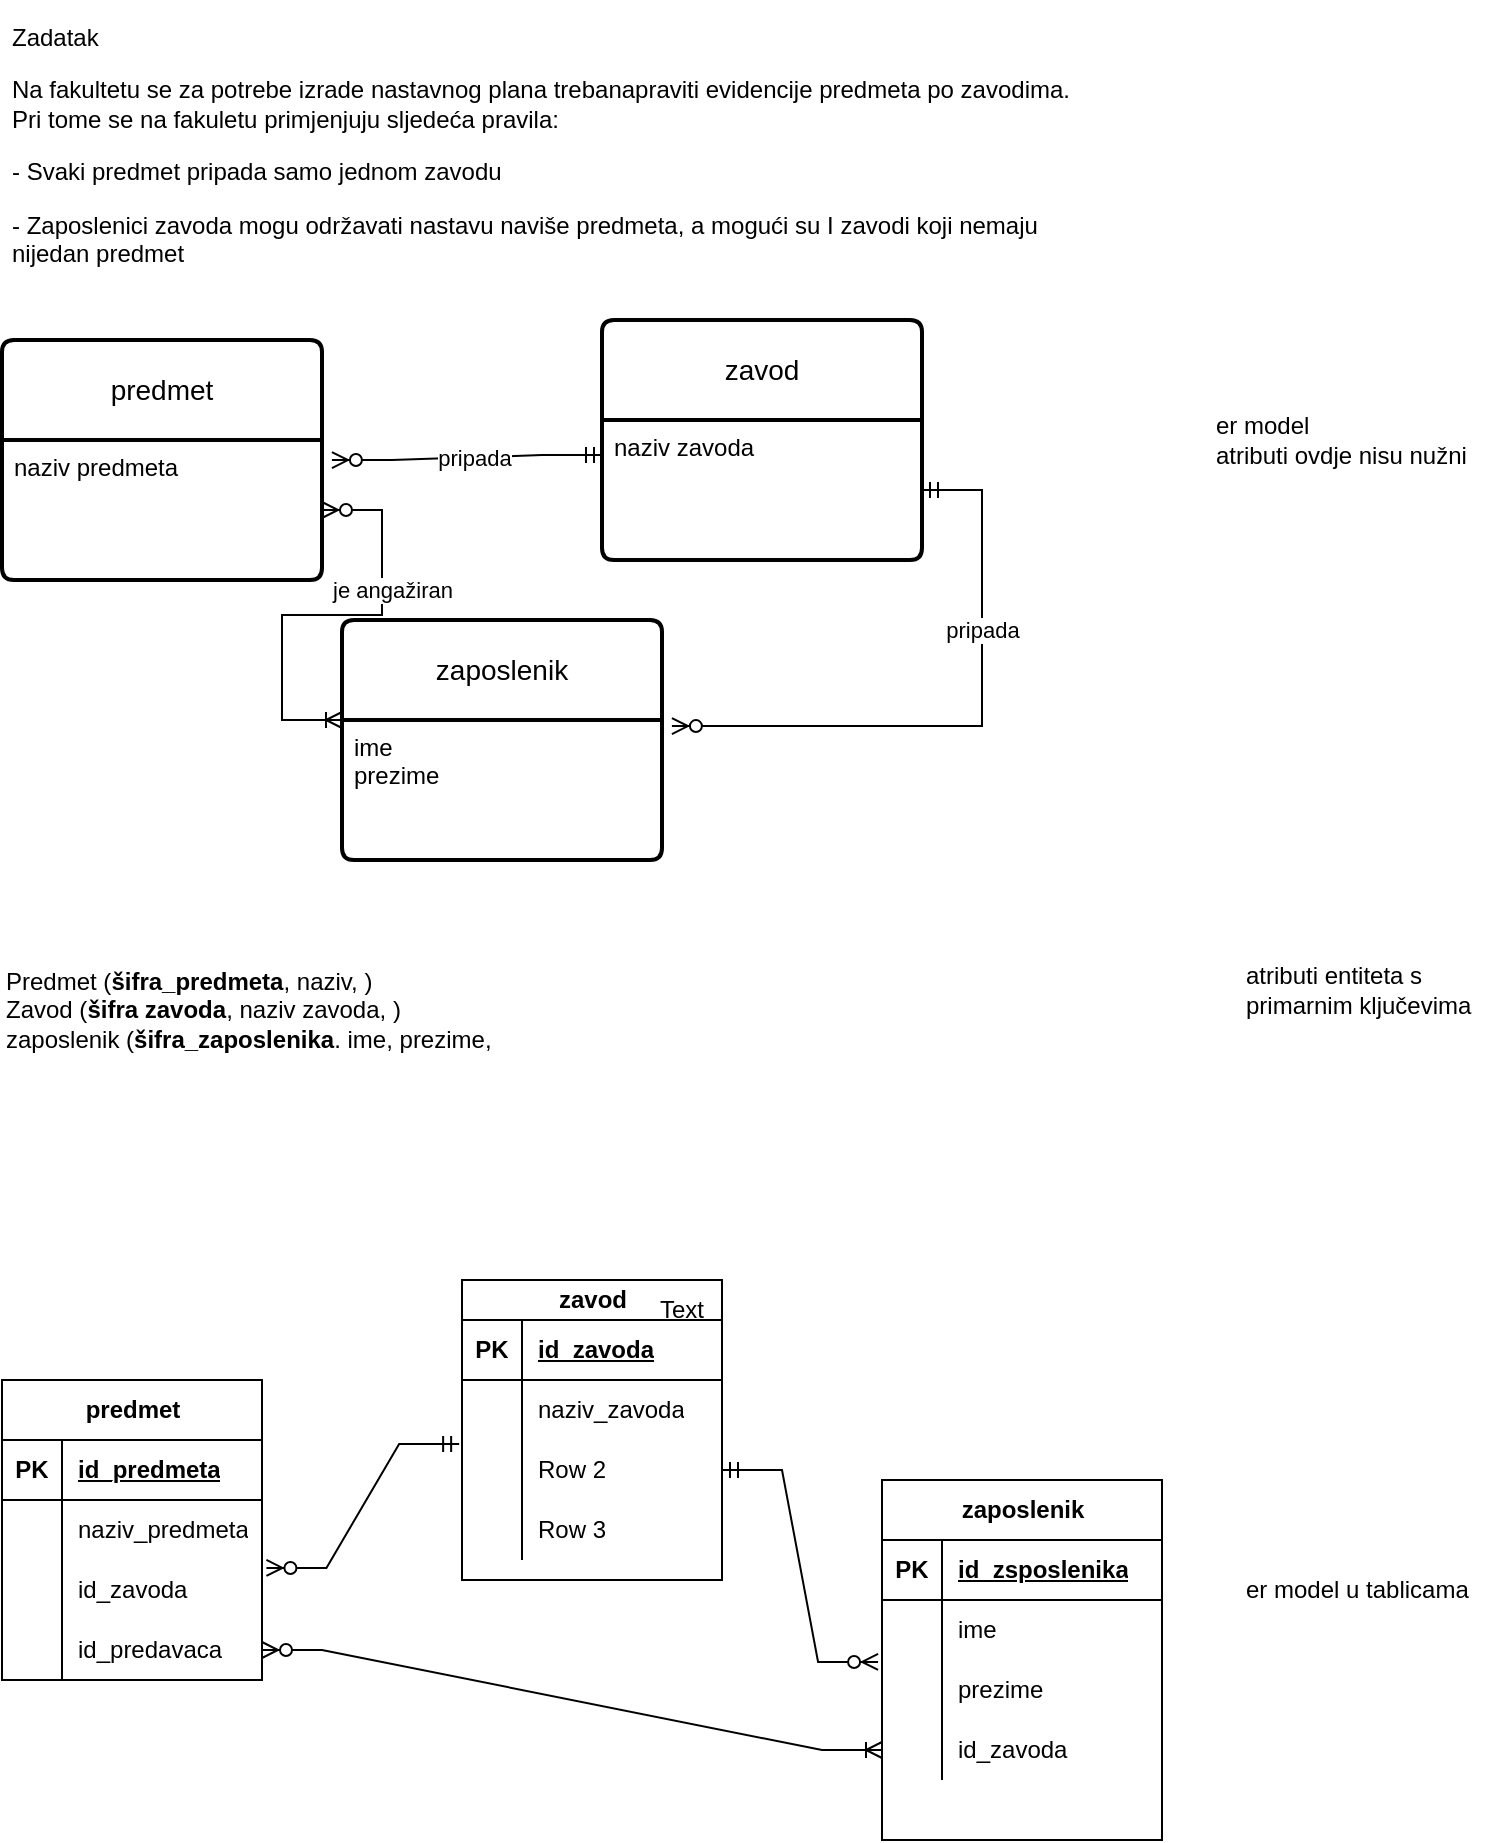 <mxfile version="22.1.3" type="github">
  <diagram id="R2lEEEUBdFMjLlhIrx00" name="Page-1">
    <mxGraphModel dx="794" dy="726" grid="1" gridSize="10" guides="1" tooltips="1" connect="1" arrows="1" fold="1" page="1" pageScale="1" pageWidth="850" pageHeight="1100" math="0" shadow="0" extFonts="Permanent Marker^https://fonts.googleapis.com/css?family=Permanent+Marker">
      <root>
        <mxCell id="0" />
        <mxCell id="1" parent="0" />
        <mxCell id="dmmKsYoDbnQFE4DkvY4d-1" value="&lt;p&gt;Zadatak&lt;/p&gt;&lt;p&gt;&lt;/p&gt;&lt;p&gt;Na fakultetu se za potrebe izrade nastavnog plana trebanapraviti evidencije predmeta po zavodima. Pri tome se na fakuletu primjenjuju sljedeća pravila:&lt;/p&gt;&lt;p&gt;- Svaki predmet pripada samo jednom zavodu&lt;/p&gt;&lt;p&gt;&lt;span&gt;- Zaposlenici zavoda mogu održavati nastavu naviše predmeta, a mogući su I zavodi koji nemaju nijedan predmet &lt;/span&gt;&lt;/p&gt;" style="text;html=1;strokeColor=none;fillColor=none;spacing=5;spacingTop=-20;whiteSpace=wrap;overflow=hidden;rounded=0;" parent="1" vertex="1">
          <mxGeometry x="70" y="10" width="550" height="130" as="geometry" />
        </mxCell>
        <mxCell id="z9GFBWPs9FZDL85HpxyQ-1" value="zavod" style="shape=table;startSize=20;container=1;collapsible=1;childLayout=tableLayout;fixedRows=1;rowLines=0;fontStyle=1;align=center;resizeLast=1;html=1;" parent="1" vertex="1">
          <mxGeometry x="300" y="640" width="130" height="150" as="geometry" />
        </mxCell>
        <mxCell id="z9GFBWPs9FZDL85HpxyQ-2" value="" style="shape=tableRow;horizontal=0;startSize=0;swimlaneHead=0;swimlaneBody=0;fillColor=none;collapsible=0;dropTarget=0;points=[[0,0.5],[1,0.5]];portConstraint=eastwest;top=0;left=0;right=0;bottom=1;" parent="z9GFBWPs9FZDL85HpxyQ-1" vertex="1">
          <mxGeometry y="20" width="130" height="30" as="geometry" />
        </mxCell>
        <mxCell id="z9GFBWPs9FZDL85HpxyQ-3" value="PK" style="shape=partialRectangle;connectable=0;fillColor=none;top=0;left=0;bottom=0;right=0;fontStyle=1;overflow=hidden;whiteSpace=wrap;html=1;" parent="z9GFBWPs9FZDL85HpxyQ-2" vertex="1">
          <mxGeometry width="30" height="30" as="geometry">
            <mxRectangle width="30" height="30" as="alternateBounds" />
          </mxGeometry>
        </mxCell>
        <mxCell id="z9GFBWPs9FZDL85HpxyQ-4" value="id_zavoda" style="shape=partialRectangle;connectable=0;fillColor=none;top=0;left=0;bottom=0;right=0;align=left;spacingLeft=6;fontStyle=5;overflow=hidden;whiteSpace=wrap;html=1;" parent="z9GFBWPs9FZDL85HpxyQ-2" vertex="1">
          <mxGeometry x="30" width="100" height="30" as="geometry">
            <mxRectangle width="100" height="30" as="alternateBounds" />
          </mxGeometry>
        </mxCell>
        <mxCell id="z9GFBWPs9FZDL85HpxyQ-5" value="" style="shape=tableRow;horizontal=0;startSize=0;swimlaneHead=0;swimlaneBody=0;fillColor=none;collapsible=0;dropTarget=0;points=[[0,0.5],[1,0.5]];portConstraint=eastwest;top=0;left=0;right=0;bottom=0;" parent="z9GFBWPs9FZDL85HpxyQ-1" vertex="1">
          <mxGeometry y="50" width="130" height="30" as="geometry" />
        </mxCell>
        <mxCell id="z9GFBWPs9FZDL85HpxyQ-6" value="" style="shape=partialRectangle;connectable=0;fillColor=none;top=0;left=0;bottom=0;right=0;editable=1;overflow=hidden;whiteSpace=wrap;html=1;" parent="z9GFBWPs9FZDL85HpxyQ-5" vertex="1">
          <mxGeometry width="30" height="30" as="geometry">
            <mxRectangle width="30" height="30" as="alternateBounds" />
          </mxGeometry>
        </mxCell>
        <mxCell id="z9GFBWPs9FZDL85HpxyQ-7" value="naziv_zavoda" style="shape=partialRectangle;connectable=0;fillColor=none;top=0;left=0;bottom=0;right=0;align=left;spacingLeft=6;overflow=hidden;whiteSpace=wrap;html=1;" parent="z9GFBWPs9FZDL85HpxyQ-5" vertex="1">
          <mxGeometry x="30" width="100" height="30" as="geometry">
            <mxRectangle width="100" height="30" as="alternateBounds" />
          </mxGeometry>
        </mxCell>
        <mxCell id="z9GFBWPs9FZDL85HpxyQ-8" value="" style="shape=tableRow;horizontal=0;startSize=0;swimlaneHead=0;swimlaneBody=0;fillColor=none;collapsible=0;dropTarget=0;points=[[0,0.5],[1,0.5]];portConstraint=eastwest;top=0;left=0;right=0;bottom=0;" parent="z9GFBWPs9FZDL85HpxyQ-1" vertex="1">
          <mxGeometry y="80" width="130" height="30" as="geometry" />
        </mxCell>
        <mxCell id="z9GFBWPs9FZDL85HpxyQ-9" value="" style="shape=partialRectangle;connectable=0;fillColor=none;top=0;left=0;bottom=0;right=0;editable=1;overflow=hidden;whiteSpace=wrap;html=1;" parent="z9GFBWPs9FZDL85HpxyQ-8" vertex="1">
          <mxGeometry width="30" height="30" as="geometry">
            <mxRectangle width="30" height="30" as="alternateBounds" />
          </mxGeometry>
        </mxCell>
        <mxCell id="z9GFBWPs9FZDL85HpxyQ-10" value="Row 2" style="shape=partialRectangle;connectable=0;fillColor=none;top=0;left=0;bottom=0;right=0;align=left;spacingLeft=6;overflow=hidden;whiteSpace=wrap;html=1;" parent="z9GFBWPs9FZDL85HpxyQ-8" vertex="1">
          <mxGeometry x="30" width="100" height="30" as="geometry">
            <mxRectangle width="100" height="30" as="alternateBounds" />
          </mxGeometry>
        </mxCell>
        <mxCell id="z9GFBWPs9FZDL85HpxyQ-11" value="" style="shape=tableRow;horizontal=0;startSize=0;swimlaneHead=0;swimlaneBody=0;fillColor=none;collapsible=0;dropTarget=0;points=[[0,0.5],[1,0.5]];portConstraint=eastwest;top=0;left=0;right=0;bottom=0;" parent="z9GFBWPs9FZDL85HpxyQ-1" vertex="1">
          <mxGeometry y="110" width="130" height="30" as="geometry" />
        </mxCell>
        <mxCell id="z9GFBWPs9FZDL85HpxyQ-12" value="" style="shape=partialRectangle;connectable=0;fillColor=none;top=0;left=0;bottom=0;right=0;editable=1;overflow=hidden;whiteSpace=wrap;html=1;" parent="z9GFBWPs9FZDL85HpxyQ-11" vertex="1">
          <mxGeometry width="30" height="30" as="geometry">
            <mxRectangle width="30" height="30" as="alternateBounds" />
          </mxGeometry>
        </mxCell>
        <mxCell id="z9GFBWPs9FZDL85HpxyQ-13" value="Row 3" style="shape=partialRectangle;connectable=0;fillColor=none;top=0;left=0;bottom=0;right=0;align=left;spacingLeft=6;overflow=hidden;whiteSpace=wrap;html=1;" parent="z9GFBWPs9FZDL85HpxyQ-11" vertex="1">
          <mxGeometry x="30" width="100" height="30" as="geometry">
            <mxRectangle width="100" height="30" as="alternateBounds" />
          </mxGeometry>
        </mxCell>
        <mxCell id="z9GFBWPs9FZDL85HpxyQ-14" value="predmet" style="shape=table;startSize=30;container=1;collapsible=1;childLayout=tableLayout;fixedRows=1;rowLines=0;fontStyle=1;align=center;resizeLast=1;html=1;" parent="1" vertex="1">
          <mxGeometry x="70" y="690" width="130" height="150" as="geometry" />
        </mxCell>
        <mxCell id="z9GFBWPs9FZDL85HpxyQ-15" value="" style="shape=tableRow;horizontal=0;startSize=0;swimlaneHead=0;swimlaneBody=0;fillColor=none;collapsible=0;dropTarget=0;points=[[0,0.5],[1,0.5]];portConstraint=eastwest;top=0;left=0;right=0;bottom=1;" parent="z9GFBWPs9FZDL85HpxyQ-14" vertex="1">
          <mxGeometry y="30" width="130" height="30" as="geometry" />
        </mxCell>
        <mxCell id="z9GFBWPs9FZDL85HpxyQ-16" value="PK" style="shape=partialRectangle;connectable=0;fillColor=none;top=0;left=0;bottom=0;right=0;fontStyle=1;overflow=hidden;whiteSpace=wrap;html=1;" parent="z9GFBWPs9FZDL85HpxyQ-15" vertex="1">
          <mxGeometry width="30" height="30" as="geometry">
            <mxRectangle width="30" height="30" as="alternateBounds" />
          </mxGeometry>
        </mxCell>
        <mxCell id="z9GFBWPs9FZDL85HpxyQ-17" value="id_predmeta" style="shape=partialRectangle;connectable=0;fillColor=none;top=0;left=0;bottom=0;right=0;align=left;spacingLeft=6;fontStyle=5;overflow=hidden;whiteSpace=wrap;html=1;" parent="z9GFBWPs9FZDL85HpxyQ-15" vertex="1">
          <mxGeometry x="30" width="100" height="30" as="geometry">
            <mxRectangle width="100" height="30" as="alternateBounds" />
          </mxGeometry>
        </mxCell>
        <mxCell id="z9GFBWPs9FZDL85HpxyQ-18" value="" style="shape=tableRow;horizontal=0;startSize=0;swimlaneHead=0;swimlaneBody=0;fillColor=none;collapsible=0;dropTarget=0;points=[[0,0.5],[1,0.5]];portConstraint=eastwest;top=0;left=0;right=0;bottom=0;" parent="z9GFBWPs9FZDL85HpxyQ-14" vertex="1">
          <mxGeometry y="60" width="130" height="30" as="geometry" />
        </mxCell>
        <mxCell id="z9GFBWPs9FZDL85HpxyQ-19" value="" style="shape=partialRectangle;connectable=0;fillColor=none;top=0;left=0;bottom=0;right=0;editable=1;overflow=hidden;whiteSpace=wrap;html=1;" parent="z9GFBWPs9FZDL85HpxyQ-18" vertex="1">
          <mxGeometry width="30" height="30" as="geometry">
            <mxRectangle width="30" height="30" as="alternateBounds" />
          </mxGeometry>
        </mxCell>
        <mxCell id="z9GFBWPs9FZDL85HpxyQ-20" value="naziv_predmeta" style="shape=partialRectangle;connectable=0;fillColor=none;top=0;left=0;bottom=0;right=0;align=left;spacingLeft=6;overflow=hidden;whiteSpace=wrap;html=1;" parent="z9GFBWPs9FZDL85HpxyQ-18" vertex="1">
          <mxGeometry x="30" width="100" height="30" as="geometry">
            <mxRectangle width="100" height="30" as="alternateBounds" />
          </mxGeometry>
        </mxCell>
        <mxCell id="z9GFBWPs9FZDL85HpxyQ-21" value="" style="shape=tableRow;horizontal=0;startSize=0;swimlaneHead=0;swimlaneBody=0;fillColor=none;collapsible=0;dropTarget=0;points=[[0,0.5],[1,0.5]];portConstraint=eastwest;top=0;left=0;right=0;bottom=0;" parent="z9GFBWPs9FZDL85HpxyQ-14" vertex="1">
          <mxGeometry y="90" width="130" height="30" as="geometry" />
        </mxCell>
        <mxCell id="z9GFBWPs9FZDL85HpxyQ-22" value="" style="shape=partialRectangle;connectable=0;fillColor=none;top=0;left=0;bottom=0;right=0;editable=1;overflow=hidden;whiteSpace=wrap;html=1;" parent="z9GFBWPs9FZDL85HpxyQ-21" vertex="1">
          <mxGeometry width="30" height="30" as="geometry">
            <mxRectangle width="30" height="30" as="alternateBounds" />
          </mxGeometry>
        </mxCell>
        <mxCell id="z9GFBWPs9FZDL85HpxyQ-23" value="id_zavoda" style="shape=partialRectangle;connectable=0;fillColor=none;top=0;left=0;bottom=0;right=0;align=left;spacingLeft=6;overflow=hidden;whiteSpace=wrap;html=1;" parent="z9GFBWPs9FZDL85HpxyQ-21" vertex="1">
          <mxGeometry x="30" width="100" height="30" as="geometry">
            <mxRectangle width="100" height="30" as="alternateBounds" />
          </mxGeometry>
        </mxCell>
        <mxCell id="z9GFBWPs9FZDL85HpxyQ-24" value="" style="shape=tableRow;horizontal=0;startSize=0;swimlaneHead=0;swimlaneBody=0;fillColor=none;collapsible=0;dropTarget=0;points=[[0,0.5],[1,0.5]];portConstraint=eastwest;top=0;left=0;right=0;bottom=0;" parent="z9GFBWPs9FZDL85HpxyQ-14" vertex="1">
          <mxGeometry y="120" width="130" height="30" as="geometry" />
        </mxCell>
        <mxCell id="z9GFBWPs9FZDL85HpxyQ-25" value="" style="shape=partialRectangle;connectable=0;fillColor=none;top=0;left=0;bottom=0;right=0;editable=1;overflow=hidden;whiteSpace=wrap;html=1;" parent="z9GFBWPs9FZDL85HpxyQ-24" vertex="1">
          <mxGeometry width="30" height="30" as="geometry">
            <mxRectangle width="30" height="30" as="alternateBounds" />
          </mxGeometry>
        </mxCell>
        <mxCell id="z9GFBWPs9FZDL85HpxyQ-26" value="id_predavaca" style="shape=partialRectangle;connectable=0;fillColor=none;top=0;left=0;bottom=0;right=0;align=left;spacingLeft=6;overflow=hidden;whiteSpace=wrap;html=1;" parent="z9GFBWPs9FZDL85HpxyQ-24" vertex="1">
          <mxGeometry x="30" width="100" height="30" as="geometry">
            <mxRectangle width="100" height="30" as="alternateBounds" />
          </mxGeometry>
        </mxCell>
        <mxCell id="z9GFBWPs9FZDL85HpxyQ-28" value="" style="edgeStyle=entityRelationEdgeStyle;fontSize=12;html=1;endArrow=ERzeroToMany;startArrow=ERmandOne;rounded=0;entryX=1.017;entryY=0.133;entryDx=0;entryDy=0;entryPerimeter=0;exitX=-0.011;exitY=0.067;exitDx=0;exitDy=0;exitPerimeter=0;" parent="1" source="z9GFBWPs9FZDL85HpxyQ-8" target="z9GFBWPs9FZDL85HpxyQ-21" edge="1">
          <mxGeometry width="100" height="100" relative="1" as="geometry">
            <mxPoint x="400" y="1110" as="sourcePoint" />
            <mxPoint x="500" y="1010" as="targetPoint" />
          </mxGeometry>
        </mxCell>
        <mxCell id="MWMhoBMyGc0rTg2RT5Ye-1" value="zaposlenik" style="shape=table;startSize=30;container=1;collapsible=1;childLayout=tableLayout;fixedRows=1;rowLines=0;fontStyle=1;align=center;resizeLast=1;html=1;" vertex="1" parent="1">
          <mxGeometry x="510" y="740" width="140" height="180" as="geometry" />
        </mxCell>
        <mxCell id="MWMhoBMyGc0rTg2RT5Ye-2" value="" style="shape=tableRow;horizontal=0;startSize=0;swimlaneHead=0;swimlaneBody=0;fillColor=none;collapsible=0;dropTarget=0;points=[[0,0.5],[1,0.5]];portConstraint=eastwest;top=0;left=0;right=0;bottom=1;" vertex="1" parent="MWMhoBMyGc0rTg2RT5Ye-1">
          <mxGeometry y="30" width="140" height="30" as="geometry" />
        </mxCell>
        <mxCell id="MWMhoBMyGc0rTg2RT5Ye-3" value="PK" style="shape=partialRectangle;connectable=0;fillColor=none;top=0;left=0;bottom=0;right=0;fontStyle=1;overflow=hidden;whiteSpace=wrap;html=1;" vertex="1" parent="MWMhoBMyGc0rTg2RT5Ye-2">
          <mxGeometry width="30" height="30" as="geometry">
            <mxRectangle width="30" height="30" as="alternateBounds" />
          </mxGeometry>
        </mxCell>
        <mxCell id="MWMhoBMyGc0rTg2RT5Ye-4" value="id_zsposlenika" style="shape=partialRectangle;connectable=0;fillColor=none;top=0;left=0;bottom=0;right=0;align=left;spacingLeft=6;fontStyle=5;overflow=hidden;whiteSpace=wrap;html=1;" vertex="1" parent="MWMhoBMyGc0rTg2RT5Ye-2">
          <mxGeometry x="30" width="110" height="30" as="geometry">
            <mxRectangle width="110" height="30" as="alternateBounds" />
          </mxGeometry>
        </mxCell>
        <mxCell id="MWMhoBMyGc0rTg2RT5Ye-5" value="" style="shape=tableRow;horizontal=0;startSize=0;swimlaneHead=0;swimlaneBody=0;fillColor=none;collapsible=0;dropTarget=0;points=[[0,0.5],[1,0.5]];portConstraint=eastwest;top=0;left=0;right=0;bottom=0;" vertex="1" parent="MWMhoBMyGc0rTg2RT5Ye-1">
          <mxGeometry y="60" width="140" height="30" as="geometry" />
        </mxCell>
        <mxCell id="MWMhoBMyGc0rTg2RT5Ye-6" value="" style="shape=partialRectangle;connectable=0;fillColor=none;top=0;left=0;bottom=0;right=0;editable=1;overflow=hidden;whiteSpace=wrap;html=1;" vertex="1" parent="MWMhoBMyGc0rTg2RT5Ye-5">
          <mxGeometry width="30" height="30" as="geometry">
            <mxRectangle width="30" height="30" as="alternateBounds" />
          </mxGeometry>
        </mxCell>
        <mxCell id="MWMhoBMyGc0rTg2RT5Ye-7" value="ime " style="shape=partialRectangle;connectable=0;fillColor=none;top=0;left=0;bottom=0;right=0;align=left;spacingLeft=6;overflow=hidden;whiteSpace=wrap;html=1;" vertex="1" parent="MWMhoBMyGc0rTg2RT5Ye-5">
          <mxGeometry x="30" width="110" height="30" as="geometry">
            <mxRectangle width="110" height="30" as="alternateBounds" />
          </mxGeometry>
        </mxCell>
        <mxCell id="MWMhoBMyGc0rTg2RT5Ye-8" value="" style="shape=tableRow;horizontal=0;startSize=0;swimlaneHead=0;swimlaneBody=0;fillColor=none;collapsible=0;dropTarget=0;points=[[0,0.5],[1,0.5]];portConstraint=eastwest;top=0;left=0;right=0;bottom=0;" vertex="1" parent="MWMhoBMyGc0rTg2RT5Ye-1">
          <mxGeometry y="90" width="140" height="30" as="geometry" />
        </mxCell>
        <mxCell id="MWMhoBMyGc0rTg2RT5Ye-9" value="" style="shape=partialRectangle;connectable=0;fillColor=none;top=0;left=0;bottom=0;right=0;editable=1;overflow=hidden;whiteSpace=wrap;html=1;" vertex="1" parent="MWMhoBMyGc0rTg2RT5Ye-8">
          <mxGeometry width="30" height="30" as="geometry">
            <mxRectangle width="30" height="30" as="alternateBounds" />
          </mxGeometry>
        </mxCell>
        <mxCell id="MWMhoBMyGc0rTg2RT5Ye-10" value="prezime" style="shape=partialRectangle;connectable=0;fillColor=none;top=0;left=0;bottom=0;right=0;align=left;spacingLeft=6;overflow=hidden;whiteSpace=wrap;html=1;" vertex="1" parent="MWMhoBMyGc0rTg2RT5Ye-8">
          <mxGeometry x="30" width="110" height="30" as="geometry">
            <mxRectangle width="110" height="30" as="alternateBounds" />
          </mxGeometry>
        </mxCell>
        <mxCell id="MWMhoBMyGc0rTg2RT5Ye-11" value="" style="shape=tableRow;horizontal=0;startSize=0;swimlaneHead=0;swimlaneBody=0;fillColor=none;collapsible=0;dropTarget=0;points=[[0,0.5],[1,0.5]];portConstraint=eastwest;top=0;left=0;right=0;bottom=0;" vertex="1" parent="MWMhoBMyGc0rTg2RT5Ye-1">
          <mxGeometry y="120" width="140" height="30" as="geometry" />
        </mxCell>
        <mxCell id="MWMhoBMyGc0rTg2RT5Ye-12" value="" style="shape=partialRectangle;connectable=0;fillColor=none;top=0;left=0;bottom=0;right=0;editable=1;overflow=hidden;whiteSpace=wrap;html=1;" vertex="1" parent="MWMhoBMyGc0rTg2RT5Ye-11">
          <mxGeometry width="30" height="30" as="geometry">
            <mxRectangle width="30" height="30" as="alternateBounds" />
          </mxGeometry>
        </mxCell>
        <mxCell id="MWMhoBMyGc0rTg2RT5Ye-13" value="id_zavoda " style="shape=partialRectangle;connectable=0;fillColor=none;top=0;left=0;bottom=0;right=0;align=left;spacingLeft=6;overflow=hidden;whiteSpace=wrap;html=1;" vertex="1" parent="MWMhoBMyGc0rTg2RT5Ye-11">
          <mxGeometry x="30" width="110" height="30" as="geometry">
            <mxRectangle width="110" height="30" as="alternateBounds" />
          </mxGeometry>
        </mxCell>
        <mxCell id="MWMhoBMyGc0rTg2RT5Ye-16" value="" style="edgeStyle=entityRelationEdgeStyle;fontSize=12;html=1;endArrow=ERzeroToMany;startArrow=ERmandOne;rounded=0;entryX=-0.014;entryY=0.033;entryDx=0;entryDy=0;entryPerimeter=0;" edge="1" parent="1" source="z9GFBWPs9FZDL85HpxyQ-8" target="MWMhoBMyGc0rTg2RT5Ye-8">
          <mxGeometry width="100" height="100" relative="1" as="geometry">
            <mxPoint x="390" y="1080" as="sourcePoint" />
            <mxPoint x="490" y="980" as="targetPoint" />
          </mxGeometry>
        </mxCell>
        <mxCell id="MWMhoBMyGc0rTg2RT5Ye-18" value="" style="edgeStyle=entityRelationEdgeStyle;fontSize=12;html=1;endArrow=ERoneToMany;startArrow=ERzeroToMany;rounded=0;entryX=0;entryY=0.5;entryDx=0;entryDy=0;" edge="1" parent="1" source="z9GFBWPs9FZDL85HpxyQ-24" target="MWMhoBMyGc0rTg2RT5Ye-11">
          <mxGeometry width="100" height="100" relative="1" as="geometry">
            <mxPoint x="360" y="420" as="sourcePoint" />
            <mxPoint x="460" y="320" as="targetPoint" />
          </mxGeometry>
        </mxCell>
        <mxCell id="MWMhoBMyGc0rTg2RT5Ye-21" value="predmet" style="swimlane;childLayout=stackLayout;horizontal=1;startSize=50;horizontalStack=0;rounded=1;fontSize=14;fontStyle=0;strokeWidth=2;resizeParent=0;resizeLast=1;shadow=0;dashed=0;align=center;arcSize=4;whiteSpace=wrap;html=1;" vertex="1" parent="1">
          <mxGeometry x="70" y="170" width="160" height="120" as="geometry" />
        </mxCell>
        <mxCell id="MWMhoBMyGc0rTg2RT5Ye-22" value="naziv predmeta&lt;br&gt;" style="align=left;strokeColor=none;fillColor=none;spacingLeft=4;fontSize=12;verticalAlign=top;resizable=0;rotatable=0;part=1;html=1;" vertex="1" parent="MWMhoBMyGc0rTg2RT5Ye-21">
          <mxGeometry y="50" width="160" height="70" as="geometry" />
        </mxCell>
        <mxCell id="MWMhoBMyGc0rTg2RT5Ye-23" value="zavod" style="swimlane;childLayout=stackLayout;horizontal=1;startSize=50;horizontalStack=0;rounded=1;fontSize=14;fontStyle=0;strokeWidth=2;resizeParent=0;resizeLast=1;shadow=0;dashed=0;align=center;arcSize=4;whiteSpace=wrap;html=1;" vertex="1" parent="1">
          <mxGeometry x="370" y="160" width="160" height="120" as="geometry" />
        </mxCell>
        <mxCell id="MWMhoBMyGc0rTg2RT5Ye-24" value="naziv zavoda" style="align=left;strokeColor=none;fillColor=none;spacingLeft=4;fontSize=12;verticalAlign=top;resizable=0;rotatable=0;part=1;html=1;" vertex="1" parent="MWMhoBMyGc0rTg2RT5Ye-23">
          <mxGeometry y="50" width="160" height="70" as="geometry" />
        </mxCell>
        <mxCell id="MWMhoBMyGc0rTg2RT5Ye-25" value="zaposlenik" style="swimlane;childLayout=stackLayout;horizontal=1;startSize=50;horizontalStack=0;rounded=1;fontSize=14;fontStyle=0;strokeWidth=2;resizeParent=0;resizeLast=1;shadow=0;dashed=0;align=center;arcSize=4;whiteSpace=wrap;html=1;" vertex="1" parent="1">
          <mxGeometry x="240" y="310" width="160" height="120" as="geometry" />
        </mxCell>
        <mxCell id="MWMhoBMyGc0rTg2RT5Ye-26" value="&lt;div&gt;ime&lt;/div&gt;&lt;div&gt;prezime &lt;br&gt;&lt;/div&gt;&lt;div&gt;&lt;br&gt;&lt;/div&gt;" style="align=left;strokeColor=none;fillColor=none;spacingLeft=4;fontSize=12;verticalAlign=top;resizable=0;rotatable=0;part=1;html=1;" vertex="1" parent="MWMhoBMyGc0rTg2RT5Ye-25">
          <mxGeometry y="50" width="160" height="70" as="geometry" />
        </mxCell>
        <mxCell id="MWMhoBMyGc0rTg2RT5Ye-28" value="" style="edgeStyle=entityRelationEdgeStyle;fontSize=12;html=1;endArrow=ERzeroToMany;startArrow=ERmandOne;rounded=0;exitX=0;exitY=0.25;exitDx=0;exitDy=0;entryX=1.031;entryY=0.143;entryDx=0;entryDy=0;entryPerimeter=0;" edge="1" parent="1" source="MWMhoBMyGc0rTg2RT5Ye-24" target="MWMhoBMyGc0rTg2RT5Ye-22">
          <mxGeometry width="100" height="100" relative="1" as="geometry">
            <mxPoint x="360" y="520" as="sourcePoint" />
            <mxPoint x="460" y="420" as="targetPoint" />
          </mxGeometry>
        </mxCell>
        <mxCell id="MWMhoBMyGc0rTg2RT5Ye-29" value="pripada" style="edgeLabel;html=1;align=center;verticalAlign=middle;resizable=0;points=[];" vertex="1" connectable="0" parent="MWMhoBMyGc0rTg2RT5Ye-28">
          <mxGeometry x="-0.044" relative="1" as="geometry">
            <mxPoint as="offset" />
          </mxGeometry>
        </mxCell>
        <mxCell id="MWMhoBMyGc0rTg2RT5Ye-30" value="" style="edgeStyle=entityRelationEdgeStyle;fontSize=12;html=1;endArrow=ERzeroToMany;startArrow=ERmandOne;rounded=0;entryX=1.031;entryY=0.442;entryDx=0;entryDy=0;entryPerimeter=0;" edge="1" parent="1" source="MWMhoBMyGc0rTg2RT5Ye-24" target="MWMhoBMyGc0rTg2RT5Ye-25">
          <mxGeometry width="100" height="100" relative="1" as="geometry">
            <mxPoint x="360" y="520" as="sourcePoint" />
            <mxPoint x="460" y="420" as="targetPoint" />
          </mxGeometry>
        </mxCell>
        <mxCell id="MWMhoBMyGc0rTg2RT5Ye-31" value="pripada" style="edgeLabel;html=1;align=center;verticalAlign=middle;resizable=0;points=[];" vertex="1" connectable="0" parent="MWMhoBMyGc0rTg2RT5Ye-30">
          <mxGeometry x="-0.344" relative="1" as="geometry">
            <mxPoint as="offset" />
          </mxGeometry>
        </mxCell>
        <mxCell id="MWMhoBMyGc0rTg2RT5Ye-32" value="" style="edgeStyle=entityRelationEdgeStyle;fontSize=12;html=1;endArrow=ERoneToMany;startArrow=ERzeroToMany;rounded=0;entryX=0;entryY=0;entryDx=0;entryDy=0;" edge="1" parent="1" source="MWMhoBMyGc0rTg2RT5Ye-22" target="MWMhoBMyGc0rTg2RT5Ye-26">
          <mxGeometry width="100" height="100" relative="1" as="geometry">
            <mxPoint x="360" y="520" as="sourcePoint" />
            <mxPoint x="270" y="750" as="targetPoint" />
          </mxGeometry>
        </mxCell>
        <mxCell id="MWMhoBMyGc0rTg2RT5Ye-33" value="je angažiran" style="edgeLabel;html=1;align=center;verticalAlign=middle;resizable=0;points=[];" vertex="1" connectable="0" parent="MWMhoBMyGc0rTg2RT5Ye-32">
          <mxGeometry x="-0.354" y="5" relative="1" as="geometry">
            <mxPoint as="offset" />
          </mxGeometry>
        </mxCell>
        <mxCell id="MWMhoBMyGc0rTg2RT5Ye-35" value="&lt;div&gt;er model &lt;br&gt;&lt;/div&gt;&lt;div&gt;atributi ovdje nisu nužni &lt;br&gt;&lt;/div&gt;" style="text;html=1;strokeColor=none;fillColor=none;align=left;verticalAlign=middle;whiteSpace=wrap;rounded=0;" vertex="1" parent="1">
          <mxGeometry x="675" y="205" width="130" height="30" as="geometry" />
        </mxCell>
        <mxCell id="MWMhoBMyGc0rTg2RT5Ye-36" value="&lt;div&gt;Predmet (&lt;b&gt;šifra_predmeta&lt;/b&gt;, naziv, )&lt;/div&gt;&lt;div&gt;Zavod (&lt;b&gt;šifra zavoda&lt;/b&gt;, naziv zavoda, )&lt;/div&gt;&lt;div&gt;zaposlenik (&lt;b&gt;šifra_zaposlenika&lt;/b&gt;. ime, prezime, &lt;br&gt;&lt;/div&gt;" style="text;html=1;strokeColor=none;fillColor=none;align=left;verticalAlign=middle;whiteSpace=wrap;rounded=0;" vertex="1" parent="1">
          <mxGeometry x="70" y="450" width="420" height="110" as="geometry" />
        </mxCell>
        <mxCell id="MWMhoBMyGc0rTg2RT5Ye-37" value="Text" style="text;html=1;strokeColor=none;fillColor=none;align=center;verticalAlign=middle;whiteSpace=wrap;rounded=0;" vertex="1" parent="1">
          <mxGeometry x="380" y="640" width="60" height="30" as="geometry" />
        </mxCell>
        <mxCell id="MWMhoBMyGc0rTg2RT5Ye-38" value="atributi entiteta s primarnim ključevima " style="text;html=1;strokeColor=none;fillColor=none;align=left;verticalAlign=middle;whiteSpace=wrap;rounded=0;" vertex="1" parent="1">
          <mxGeometry x="690" y="480" width="130" height="30" as="geometry" />
        </mxCell>
        <mxCell id="MWMhoBMyGc0rTg2RT5Ye-42" value="er model u tablicama " style="text;html=1;strokeColor=none;fillColor=none;align=left;verticalAlign=middle;whiteSpace=wrap;rounded=0;" vertex="1" parent="1">
          <mxGeometry x="690" y="780" width="130" height="30" as="geometry" />
        </mxCell>
      </root>
    </mxGraphModel>
  </diagram>
</mxfile>
